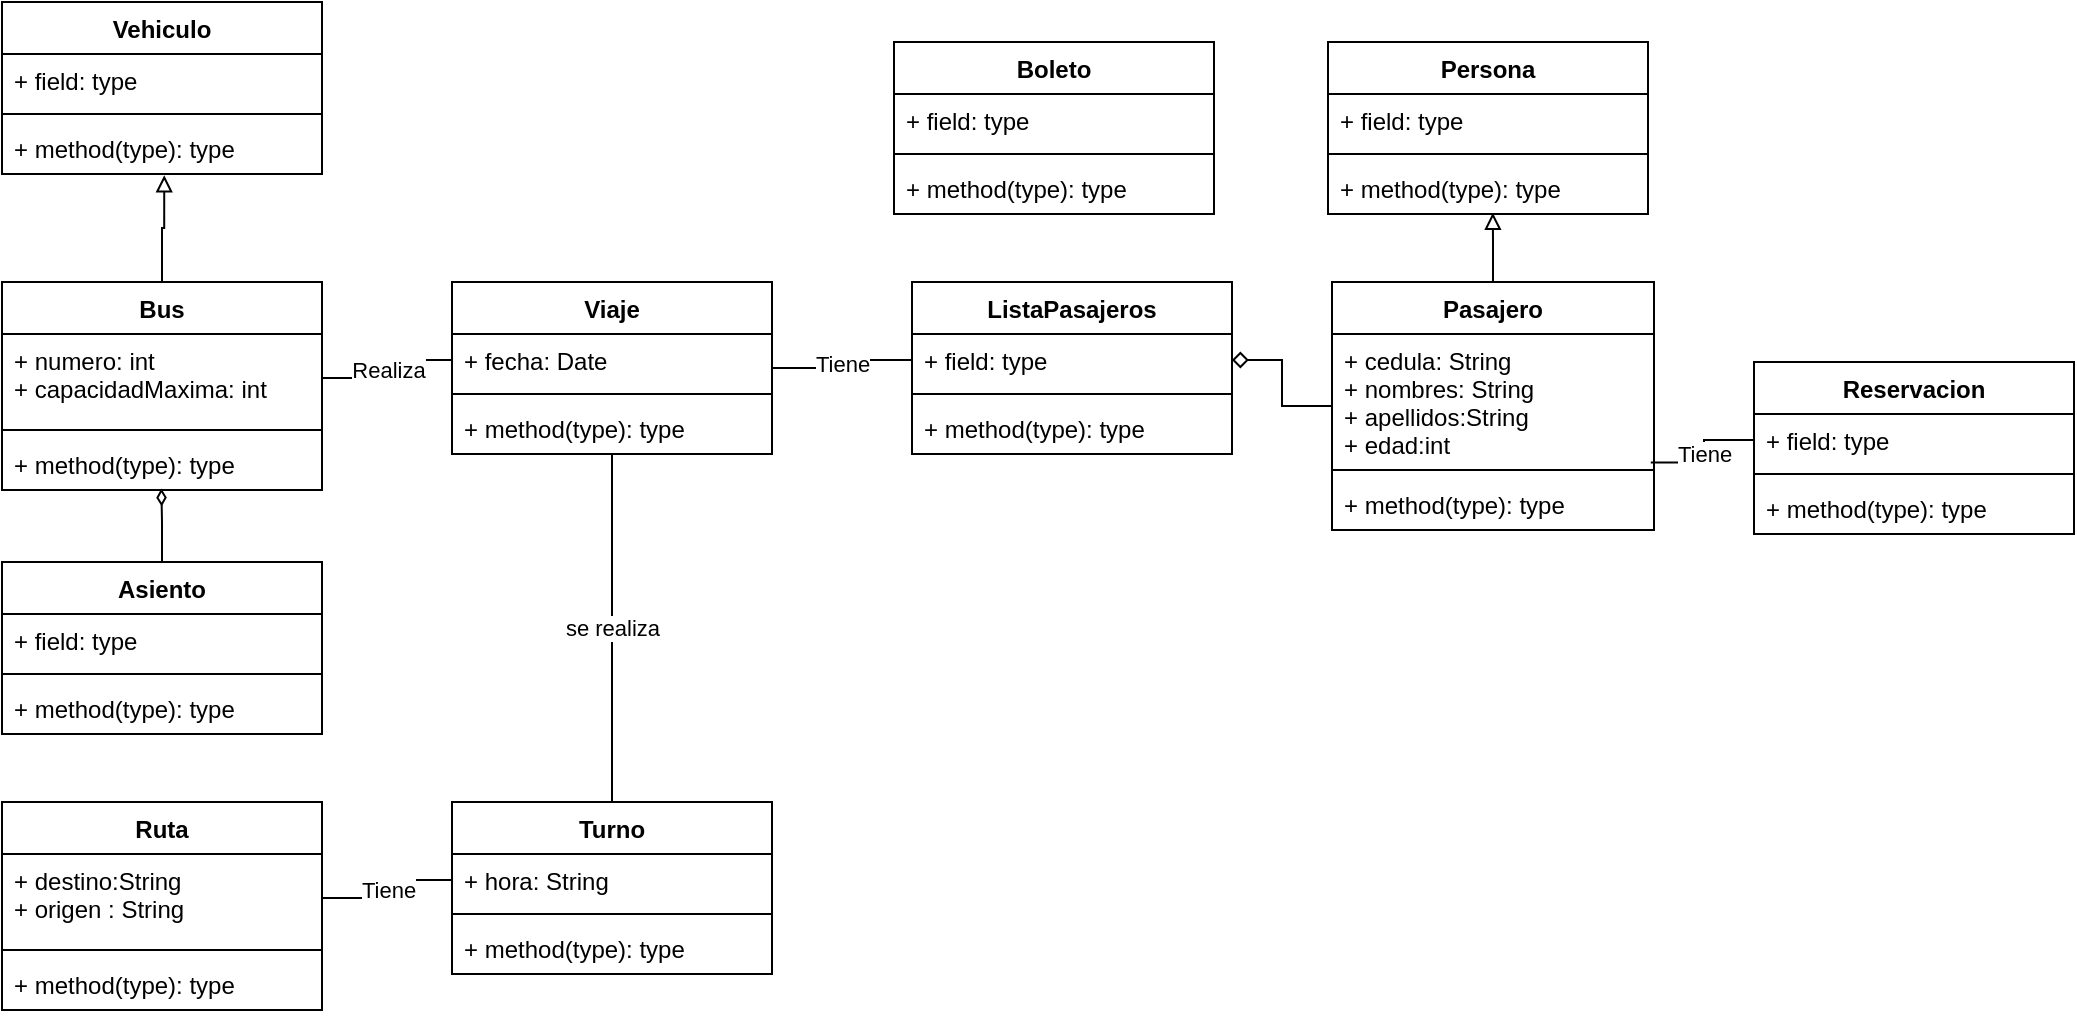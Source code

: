 <mxfile version="20.0.4" type="github">
  <diagram id="eMQgN-6Ai6x8IZ4_6Zg0" name="Page-1">
    <mxGraphModel dx="566" dy="588" grid="1" gridSize="10" guides="1" tooltips="1" connect="1" arrows="1" fold="1" page="1" pageScale="1" pageWidth="827" pageHeight="1169" math="0" shadow="0">
      <root>
        <mxCell id="0" />
        <mxCell id="1" parent="0" />
        <mxCell id="UWuhOz-n3EonqX5J7xm5-1" value="Tiene" style="edgeStyle=orthogonalEdgeStyle;rounded=0;orthogonalLoop=1;jettySize=auto;html=1;entryX=0;entryY=0.5;entryDx=0;entryDy=0;endArrow=none;endFill=0;" edge="1" parent="1" source="UWuhOz-n3EonqX5J7xm5-3" target="UWuhOz-n3EonqX5J7xm5-21">
          <mxGeometry relative="1" as="geometry" />
        </mxCell>
        <mxCell id="UWuhOz-n3EonqX5J7xm5-2" value="se realiza" style="edgeStyle=orthogonalEdgeStyle;rounded=0;jumpSize=15;orthogonalLoop=1;jettySize=auto;html=1;endArrow=none;endFill=0;entryX=0.5;entryY=0;entryDx=0;entryDy=0;exitX=0.5;exitY=1;exitDx=0;exitDy=0;" edge="1" parent="1" source="UWuhOz-n3EonqX5J7xm5-3" target="UWuhOz-n3EonqX5J7xm5-29">
          <mxGeometry relative="1" as="geometry">
            <mxPoint x="359" y="280" as="targetPoint" />
            <Array as="points">
              <mxPoint x="309" y="650" />
              <mxPoint x="309" y="650" />
            </Array>
          </mxGeometry>
        </mxCell>
        <mxCell id="UWuhOz-n3EonqX5J7xm5-3" value="Viaje" style="swimlane;fontStyle=1;align=center;verticalAlign=top;childLayout=stackLayout;horizontal=1;startSize=26;horizontalStack=0;resizeParent=1;resizeParentMax=0;resizeLast=0;collapsible=1;marginBottom=0;" vertex="1" parent="1">
          <mxGeometry x="229" y="430" width="160" height="86" as="geometry" />
        </mxCell>
        <mxCell id="UWuhOz-n3EonqX5J7xm5-4" value="+ fecha: Date" style="text;strokeColor=none;fillColor=none;align=left;verticalAlign=top;spacingLeft=4;spacingRight=4;overflow=hidden;rotatable=0;points=[[0,0.5],[1,0.5]];portConstraint=eastwest;" vertex="1" parent="UWuhOz-n3EonqX5J7xm5-3">
          <mxGeometry y="26" width="160" height="26" as="geometry" />
        </mxCell>
        <mxCell id="UWuhOz-n3EonqX5J7xm5-5" value="" style="line;strokeWidth=1;fillColor=none;align=left;verticalAlign=middle;spacingTop=-1;spacingLeft=3;spacingRight=3;rotatable=0;labelPosition=right;points=[];portConstraint=eastwest;" vertex="1" parent="UWuhOz-n3EonqX5J7xm5-3">
          <mxGeometry y="52" width="160" height="8" as="geometry" />
        </mxCell>
        <mxCell id="UWuhOz-n3EonqX5J7xm5-6" value="+ method(type): type" style="text;strokeColor=none;fillColor=none;align=left;verticalAlign=top;spacingLeft=4;spacingRight=4;overflow=hidden;rotatable=0;points=[[0,0.5],[1,0.5]];portConstraint=eastwest;" vertex="1" parent="UWuhOz-n3EonqX5J7xm5-3">
          <mxGeometry y="60" width="160" height="26" as="geometry" />
        </mxCell>
        <mxCell id="UWuhOz-n3EonqX5J7xm5-7" value="Ruta" style="swimlane;fontStyle=1;align=center;verticalAlign=top;childLayout=stackLayout;horizontal=1;startSize=26;horizontalStack=0;resizeParent=1;resizeParentMax=0;resizeLast=0;collapsible=1;marginBottom=0;" vertex="1" parent="1">
          <mxGeometry x="4" y="690" width="160" height="104" as="geometry" />
        </mxCell>
        <mxCell id="UWuhOz-n3EonqX5J7xm5-8" value="+ destino:String&#xa;+ origen : String" style="text;strokeColor=none;fillColor=none;align=left;verticalAlign=top;spacingLeft=4;spacingRight=4;overflow=hidden;rotatable=0;points=[[0,0.5],[1,0.5]];portConstraint=eastwest;" vertex="1" parent="UWuhOz-n3EonqX5J7xm5-7">
          <mxGeometry y="26" width="160" height="44" as="geometry" />
        </mxCell>
        <mxCell id="UWuhOz-n3EonqX5J7xm5-9" value="" style="line;strokeWidth=1;fillColor=none;align=left;verticalAlign=middle;spacingTop=-1;spacingLeft=3;spacingRight=3;rotatable=0;labelPosition=right;points=[];portConstraint=eastwest;" vertex="1" parent="UWuhOz-n3EonqX5J7xm5-7">
          <mxGeometry y="70" width="160" height="8" as="geometry" />
        </mxCell>
        <mxCell id="UWuhOz-n3EonqX5J7xm5-10" value="+ method(type): type" style="text;strokeColor=none;fillColor=none;align=left;verticalAlign=top;spacingLeft=4;spacingRight=4;overflow=hidden;rotatable=0;points=[[0,0.5],[1,0.5]];portConstraint=eastwest;" vertex="1" parent="UWuhOz-n3EonqX5J7xm5-7">
          <mxGeometry y="78" width="160" height="26" as="geometry" />
        </mxCell>
        <mxCell id="UWuhOz-n3EonqX5J7xm5-11" value="Boleto" style="swimlane;fontStyle=1;align=center;verticalAlign=top;childLayout=stackLayout;horizontal=1;startSize=26;horizontalStack=0;resizeParent=1;resizeParentMax=0;resizeLast=0;collapsible=1;marginBottom=0;" vertex="1" parent="1">
          <mxGeometry x="450" y="310" width="160" height="86" as="geometry" />
        </mxCell>
        <mxCell id="UWuhOz-n3EonqX5J7xm5-12" value="+ field: type" style="text;strokeColor=none;fillColor=none;align=left;verticalAlign=top;spacingLeft=4;spacingRight=4;overflow=hidden;rotatable=0;points=[[0,0.5],[1,0.5]];portConstraint=eastwest;" vertex="1" parent="UWuhOz-n3EonqX5J7xm5-11">
          <mxGeometry y="26" width="160" height="26" as="geometry" />
        </mxCell>
        <mxCell id="UWuhOz-n3EonqX5J7xm5-13" value="" style="line;strokeWidth=1;fillColor=none;align=left;verticalAlign=middle;spacingTop=-1;spacingLeft=3;spacingRight=3;rotatable=0;labelPosition=right;points=[];portConstraint=eastwest;" vertex="1" parent="UWuhOz-n3EonqX5J7xm5-11">
          <mxGeometry y="52" width="160" height="8" as="geometry" />
        </mxCell>
        <mxCell id="UWuhOz-n3EonqX5J7xm5-14" value="+ method(type): type" style="text;strokeColor=none;fillColor=none;align=left;verticalAlign=top;spacingLeft=4;spacingRight=4;overflow=hidden;rotatable=0;points=[[0,0.5],[1,0.5]];portConstraint=eastwest;" vertex="1" parent="UWuhOz-n3EonqX5J7xm5-11">
          <mxGeometry y="60" width="160" height="26" as="geometry" />
        </mxCell>
        <mxCell id="UWuhOz-n3EonqX5J7xm5-15" value="Tiene" style="edgeStyle=orthogonalEdgeStyle;rounded=0;orthogonalLoop=1;jettySize=auto;html=1;entryX=0.99;entryY=-0.3;entryDx=0;entryDy=0;entryPerimeter=0;endArrow=none;endFill=0;exitX=0;exitY=0.5;exitDx=0;exitDy=0;" edge="1" parent="1" source="UWuhOz-n3EonqX5J7xm5-17" target="UWuhOz-n3EonqX5J7xm5-38">
          <mxGeometry relative="1" as="geometry" />
        </mxCell>
        <mxCell id="UWuhOz-n3EonqX5J7xm5-16" value="Reservacion" style="swimlane;fontStyle=1;align=center;verticalAlign=top;childLayout=stackLayout;horizontal=1;startSize=26;horizontalStack=0;resizeParent=1;resizeParentMax=0;resizeLast=0;collapsible=1;marginBottom=0;" vertex="1" parent="1">
          <mxGeometry x="880" y="470" width="160" height="86" as="geometry" />
        </mxCell>
        <mxCell id="UWuhOz-n3EonqX5J7xm5-17" value="+ field: type" style="text;strokeColor=none;fillColor=none;align=left;verticalAlign=top;spacingLeft=4;spacingRight=4;overflow=hidden;rotatable=0;points=[[0,0.5],[1,0.5]];portConstraint=eastwest;" vertex="1" parent="UWuhOz-n3EonqX5J7xm5-16">
          <mxGeometry y="26" width="160" height="26" as="geometry" />
        </mxCell>
        <mxCell id="UWuhOz-n3EonqX5J7xm5-18" value="" style="line;strokeWidth=1;fillColor=none;align=left;verticalAlign=middle;spacingTop=-1;spacingLeft=3;spacingRight=3;rotatable=0;labelPosition=right;points=[];portConstraint=eastwest;" vertex="1" parent="UWuhOz-n3EonqX5J7xm5-16">
          <mxGeometry y="52" width="160" height="8" as="geometry" />
        </mxCell>
        <mxCell id="UWuhOz-n3EonqX5J7xm5-19" value="+ method(type): type" style="text;strokeColor=none;fillColor=none;align=left;verticalAlign=top;spacingLeft=4;spacingRight=4;overflow=hidden;rotatable=0;points=[[0,0.5],[1,0.5]];portConstraint=eastwest;" vertex="1" parent="UWuhOz-n3EonqX5J7xm5-16">
          <mxGeometry y="60" width="160" height="26" as="geometry" />
        </mxCell>
        <mxCell id="UWuhOz-n3EonqX5J7xm5-20" value="ListaPasajeros" style="swimlane;fontStyle=1;align=center;verticalAlign=top;childLayout=stackLayout;horizontal=1;startSize=26;horizontalStack=0;resizeParent=1;resizeParentMax=0;resizeLast=0;collapsible=1;marginBottom=0;" vertex="1" parent="1">
          <mxGeometry x="459" y="430" width="160" height="86" as="geometry" />
        </mxCell>
        <mxCell id="UWuhOz-n3EonqX5J7xm5-21" value="+ field: type" style="text;strokeColor=none;fillColor=none;align=left;verticalAlign=top;spacingLeft=4;spacingRight=4;overflow=hidden;rotatable=0;points=[[0,0.5],[1,0.5]];portConstraint=eastwest;" vertex="1" parent="UWuhOz-n3EonqX5J7xm5-20">
          <mxGeometry y="26" width="160" height="26" as="geometry" />
        </mxCell>
        <mxCell id="UWuhOz-n3EonqX5J7xm5-22" value="" style="line;strokeWidth=1;fillColor=none;align=left;verticalAlign=middle;spacingTop=-1;spacingLeft=3;spacingRight=3;rotatable=0;labelPosition=right;points=[];portConstraint=eastwest;" vertex="1" parent="UWuhOz-n3EonqX5J7xm5-20">
          <mxGeometry y="52" width="160" height="8" as="geometry" />
        </mxCell>
        <mxCell id="UWuhOz-n3EonqX5J7xm5-23" value="+ method(type): type" style="text;strokeColor=none;fillColor=none;align=left;verticalAlign=top;spacingLeft=4;spacingRight=4;overflow=hidden;rotatable=0;points=[[0,0.5],[1,0.5]];portConstraint=eastwest;" vertex="1" parent="UWuhOz-n3EonqX5J7xm5-20">
          <mxGeometry y="60" width="160" height="26" as="geometry" />
        </mxCell>
        <mxCell id="UWuhOz-n3EonqX5J7xm5-24" style="edgeStyle=orthogonalEdgeStyle;rounded=0;orthogonalLoop=1;jettySize=auto;html=1;entryX=0.507;entryY=1.023;entryDx=0;entryDy=0;entryPerimeter=0;endArrow=block;endFill=0;" edge="1" parent="1" source="UWuhOz-n3EonqX5J7xm5-25" target="UWuhOz-n3EonqX5J7xm5-53">
          <mxGeometry relative="1" as="geometry" />
        </mxCell>
        <mxCell id="UWuhOz-n3EonqX5J7xm5-25" value="Bus" style="swimlane;fontStyle=1;align=center;verticalAlign=top;childLayout=stackLayout;horizontal=1;startSize=26;horizontalStack=0;resizeParent=1;resizeParentMax=0;resizeLast=0;collapsible=1;marginBottom=0;" vertex="1" parent="1">
          <mxGeometry x="4" y="430" width="160" height="104" as="geometry" />
        </mxCell>
        <mxCell id="UWuhOz-n3EonqX5J7xm5-26" value="+ numero: int&#xa;+ capacidadMaxima: int" style="text;strokeColor=none;fillColor=none;align=left;verticalAlign=top;spacingLeft=4;spacingRight=4;overflow=hidden;rotatable=0;points=[[0,0.5],[1,0.5]];portConstraint=eastwest;" vertex="1" parent="UWuhOz-n3EonqX5J7xm5-25">
          <mxGeometry y="26" width="160" height="44" as="geometry" />
        </mxCell>
        <mxCell id="UWuhOz-n3EonqX5J7xm5-27" value="" style="line;strokeWidth=1;fillColor=none;align=left;verticalAlign=middle;spacingTop=-1;spacingLeft=3;spacingRight=3;rotatable=0;labelPosition=right;points=[];portConstraint=eastwest;" vertex="1" parent="UWuhOz-n3EonqX5J7xm5-25">
          <mxGeometry y="70" width="160" height="8" as="geometry" />
        </mxCell>
        <mxCell id="UWuhOz-n3EonqX5J7xm5-28" value="+ method(type): type" style="text;strokeColor=none;fillColor=none;align=left;verticalAlign=top;spacingLeft=4;spacingRight=4;overflow=hidden;rotatable=0;points=[[0,0.5],[1,0.5]];portConstraint=eastwest;" vertex="1" parent="UWuhOz-n3EonqX5J7xm5-25">
          <mxGeometry y="78" width="160" height="26" as="geometry" />
        </mxCell>
        <mxCell id="UWuhOz-n3EonqX5J7xm5-29" value="Turno" style="swimlane;fontStyle=1;align=center;verticalAlign=top;childLayout=stackLayout;horizontal=1;startSize=26;horizontalStack=0;resizeParent=1;resizeParentMax=0;resizeLast=0;collapsible=1;marginBottom=0;" vertex="1" parent="1">
          <mxGeometry x="229" y="690" width="160" height="86" as="geometry" />
        </mxCell>
        <mxCell id="UWuhOz-n3EonqX5J7xm5-30" value="+ hora: String" style="text;strokeColor=none;fillColor=none;align=left;verticalAlign=top;spacingLeft=4;spacingRight=4;overflow=hidden;rotatable=0;points=[[0,0.5],[1,0.5]];portConstraint=eastwest;" vertex="1" parent="UWuhOz-n3EonqX5J7xm5-29">
          <mxGeometry y="26" width="160" height="26" as="geometry" />
        </mxCell>
        <mxCell id="UWuhOz-n3EonqX5J7xm5-31" value="" style="line;strokeWidth=1;fillColor=none;align=left;verticalAlign=middle;spacingTop=-1;spacingLeft=3;spacingRight=3;rotatable=0;labelPosition=right;points=[];portConstraint=eastwest;" vertex="1" parent="UWuhOz-n3EonqX5J7xm5-29">
          <mxGeometry y="52" width="160" height="8" as="geometry" />
        </mxCell>
        <mxCell id="UWuhOz-n3EonqX5J7xm5-32" value="+ method(type): type" style="text;strokeColor=none;fillColor=none;align=left;verticalAlign=top;spacingLeft=4;spacingRight=4;overflow=hidden;rotatable=0;points=[[0,0.5],[1,0.5]];portConstraint=eastwest;" vertex="1" parent="UWuhOz-n3EonqX5J7xm5-29">
          <mxGeometry y="60" width="160" height="26" as="geometry" />
        </mxCell>
        <mxCell id="UWuhOz-n3EonqX5J7xm5-33" style="edgeStyle=orthogonalEdgeStyle;rounded=0;orthogonalLoop=1;jettySize=auto;html=1;entryX=0.515;entryY=0.977;entryDx=0;entryDy=0;entryPerimeter=0;endArrow=block;endFill=0;" edge="1" parent="1" source="UWuhOz-n3EonqX5J7xm5-35" target="UWuhOz-n3EonqX5J7xm5-49">
          <mxGeometry relative="1" as="geometry" />
        </mxCell>
        <mxCell id="UWuhOz-n3EonqX5J7xm5-34" value="" style="edgeStyle=orthogonalEdgeStyle;rounded=0;jumpSize=15;orthogonalLoop=1;jettySize=auto;html=1;endArrow=diamond;endFill=0;entryX=1;entryY=0.5;entryDx=0;entryDy=0;" edge="1" parent="1" source="UWuhOz-n3EonqX5J7xm5-35" target="UWuhOz-n3EonqX5J7xm5-21">
          <mxGeometry relative="1" as="geometry" />
        </mxCell>
        <mxCell id="UWuhOz-n3EonqX5J7xm5-35" value="Pasajero" style="swimlane;fontStyle=1;align=center;verticalAlign=top;childLayout=stackLayout;horizontal=1;startSize=26;horizontalStack=0;resizeParent=1;resizeParentMax=0;resizeLast=0;collapsible=1;marginBottom=0;" vertex="1" parent="1">
          <mxGeometry x="669" y="430" width="161" height="124" as="geometry" />
        </mxCell>
        <mxCell id="UWuhOz-n3EonqX5J7xm5-36" value="+ cedula: String&#xa;+ nombres: String&#xa;+ apellidos:String &#xa;+ edad:int" style="text;strokeColor=none;fillColor=none;align=left;verticalAlign=top;spacingLeft=4;spacingRight=4;overflow=hidden;rotatable=0;points=[[0,0.5],[1,0.5]];portConstraint=eastwest;" vertex="1" parent="UWuhOz-n3EonqX5J7xm5-35">
          <mxGeometry y="26" width="161" height="64" as="geometry" />
        </mxCell>
        <mxCell id="UWuhOz-n3EonqX5J7xm5-37" value="" style="line;strokeWidth=1;fillColor=none;align=left;verticalAlign=middle;spacingTop=-1;spacingLeft=3;spacingRight=3;rotatable=0;labelPosition=right;points=[];portConstraint=eastwest;" vertex="1" parent="UWuhOz-n3EonqX5J7xm5-35">
          <mxGeometry y="90" width="161" height="8" as="geometry" />
        </mxCell>
        <mxCell id="UWuhOz-n3EonqX5J7xm5-38" value="+ method(type): type" style="text;strokeColor=none;fillColor=none;align=left;verticalAlign=top;spacingLeft=4;spacingRight=4;overflow=hidden;rotatable=0;points=[[0,0.5],[1,0.5]];portConstraint=eastwest;" vertex="1" parent="UWuhOz-n3EonqX5J7xm5-35">
          <mxGeometry y="98" width="161" height="26" as="geometry" />
        </mxCell>
        <mxCell id="UWuhOz-n3EonqX5J7xm5-39" style="edgeStyle=orthogonalEdgeStyle;rounded=0;orthogonalLoop=1;jettySize=auto;html=1;entryX=0.498;entryY=0.973;entryDx=0;entryDy=0;entryPerimeter=0;endArrow=diamondThin;endFill=0;jumpSize=15;" edge="1" parent="1" source="UWuhOz-n3EonqX5J7xm5-40" target="UWuhOz-n3EonqX5J7xm5-28">
          <mxGeometry relative="1" as="geometry" />
        </mxCell>
        <mxCell id="UWuhOz-n3EonqX5J7xm5-40" value="Asiento" style="swimlane;fontStyle=1;align=center;verticalAlign=top;childLayout=stackLayout;horizontal=1;startSize=26;horizontalStack=0;resizeParent=1;resizeParentMax=0;resizeLast=0;collapsible=1;marginBottom=0;" vertex="1" parent="1">
          <mxGeometry x="4" y="570" width="160" height="86" as="geometry" />
        </mxCell>
        <mxCell id="UWuhOz-n3EonqX5J7xm5-41" value="+ field: type" style="text;strokeColor=none;fillColor=none;align=left;verticalAlign=top;spacingLeft=4;spacingRight=4;overflow=hidden;rotatable=0;points=[[0,0.5],[1,0.5]];portConstraint=eastwest;" vertex="1" parent="UWuhOz-n3EonqX5J7xm5-40">
          <mxGeometry y="26" width="160" height="26" as="geometry" />
        </mxCell>
        <mxCell id="UWuhOz-n3EonqX5J7xm5-42" value="" style="line;strokeWidth=1;fillColor=none;align=left;verticalAlign=middle;spacingTop=-1;spacingLeft=3;spacingRight=3;rotatable=0;labelPosition=right;points=[];portConstraint=eastwest;" vertex="1" parent="UWuhOz-n3EonqX5J7xm5-40">
          <mxGeometry y="52" width="160" height="8" as="geometry" />
        </mxCell>
        <mxCell id="UWuhOz-n3EonqX5J7xm5-43" value="+ method(type): type" style="text;strokeColor=none;fillColor=none;align=left;verticalAlign=top;spacingLeft=4;spacingRight=4;overflow=hidden;rotatable=0;points=[[0,0.5],[1,0.5]];portConstraint=eastwest;" vertex="1" parent="UWuhOz-n3EonqX5J7xm5-40">
          <mxGeometry y="60" width="160" height="26" as="geometry" />
        </mxCell>
        <mxCell id="UWuhOz-n3EonqX5J7xm5-44" value="Tiene" style="edgeStyle=orthogonalEdgeStyle;rounded=0;orthogonalLoop=1;jettySize=auto;html=1;entryX=1;entryY=0.5;entryDx=0;entryDy=0;endArrow=none;endFill=0;" edge="1" parent="1" source="UWuhOz-n3EonqX5J7xm5-30" target="UWuhOz-n3EonqX5J7xm5-8">
          <mxGeometry relative="1" as="geometry" />
        </mxCell>
        <mxCell id="UWuhOz-n3EonqX5J7xm5-45" value="Realiza" style="edgeStyle=orthogonalEdgeStyle;rounded=0;orthogonalLoop=1;jettySize=auto;html=1;entryX=1;entryY=0.5;entryDx=0;entryDy=0;endArrow=none;endFill=0;exitX=0;exitY=0.5;exitDx=0;exitDy=0;" edge="1" parent="1" source="UWuhOz-n3EonqX5J7xm5-4" target="UWuhOz-n3EonqX5J7xm5-26">
          <mxGeometry relative="1" as="geometry">
            <mxPoint x="-146" y="610" as="targetPoint" />
            <Array as="points" />
            <mxPoint x="220" y="450" as="sourcePoint" />
          </mxGeometry>
        </mxCell>
        <mxCell id="UWuhOz-n3EonqX5J7xm5-46" value="Persona" style="swimlane;fontStyle=1;align=center;verticalAlign=top;childLayout=stackLayout;horizontal=1;startSize=26;horizontalStack=0;resizeParent=1;resizeParentMax=0;resizeLast=0;collapsible=1;marginBottom=0;" vertex="1" parent="1">
          <mxGeometry x="667" y="310" width="160" height="86" as="geometry" />
        </mxCell>
        <mxCell id="UWuhOz-n3EonqX5J7xm5-47" value="+ field: type" style="text;strokeColor=none;fillColor=none;align=left;verticalAlign=top;spacingLeft=4;spacingRight=4;overflow=hidden;rotatable=0;points=[[0,0.5],[1,0.5]];portConstraint=eastwest;" vertex="1" parent="UWuhOz-n3EonqX5J7xm5-46">
          <mxGeometry y="26" width="160" height="26" as="geometry" />
        </mxCell>
        <mxCell id="UWuhOz-n3EonqX5J7xm5-48" value="" style="line;strokeWidth=1;fillColor=none;align=left;verticalAlign=middle;spacingTop=-1;spacingLeft=3;spacingRight=3;rotatable=0;labelPosition=right;points=[];portConstraint=eastwest;" vertex="1" parent="UWuhOz-n3EonqX5J7xm5-46">
          <mxGeometry y="52" width="160" height="8" as="geometry" />
        </mxCell>
        <mxCell id="UWuhOz-n3EonqX5J7xm5-49" value="+ method(type): type" style="text;strokeColor=none;fillColor=none;align=left;verticalAlign=top;spacingLeft=4;spacingRight=4;overflow=hidden;rotatable=0;points=[[0,0.5],[1,0.5]];portConstraint=eastwest;" vertex="1" parent="UWuhOz-n3EonqX5J7xm5-46">
          <mxGeometry y="60" width="160" height="26" as="geometry" />
        </mxCell>
        <mxCell id="UWuhOz-n3EonqX5J7xm5-50" value="Vehiculo" style="swimlane;fontStyle=1;align=center;verticalAlign=top;childLayout=stackLayout;horizontal=1;startSize=26;horizontalStack=0;resizeParent=1;resizeParentMax=0;resizeLast=0;collapsible=1;marginBottom=0;" vertex="1" parent="1">
          <mxGeometry x="4" y="290" width="160" height="86" as="geometry" />
        </mxCell>
        <mxCell id="UWuhOz-n3EonqX5J7xm5-51" value="+ field: type" style="text;strokeColor=none;fillColor=none;align=left;verticalAlign=top;spacingLeft=4;spacingRight=4;overflow=hidden;rotatable=0;points=[[0,0.5],[1,0.5]];portConstraint=eastwest;" vertex="1" parent="UWuhOz-n3EonqX5J7xm5-50">
          <mxGeometry y="26" width="160" height="26" as="geometry" />
        </mxCell>
        <mxCell id="UWuhOz-n3EonqX5J7xm5-52" value="" style="line;strokeWidth=1;fillColor=none;align=left;verticalAlign=middle;spacingTop=-1;spacingLeft=3;spacingRight=3;rotatable=0;labelPosition=right;points=[];portConstraint=eastwest;" vertex="1" parent="UWuhOz-n3EonqX5J7xm5-50">
          <mxGeometry y="52" width="160" height="8" as="geometry" />
        </mxCell>
        <mxCell id="UWuhOz-n3EonqX5J7xm5-53" value="+ method(type): type" style="text;strokeColor=none;fillColor=none;align=left;verticalAlign=top;spacingLeft=4;spacingRight=4;overflow=hidden;rotatable=0;points=[[0,0.5],[1,0.5]];portConstraint=eastwest;" vertex="1" parent="UWuhOz-n3EonqX5J7xm5-50">
          <mxGeometry y="60" width="160" height="26" as="geometry" />
        </mxCell>
      </root>
    </mxGraphModel>
  </diagram>
</mxfile>
